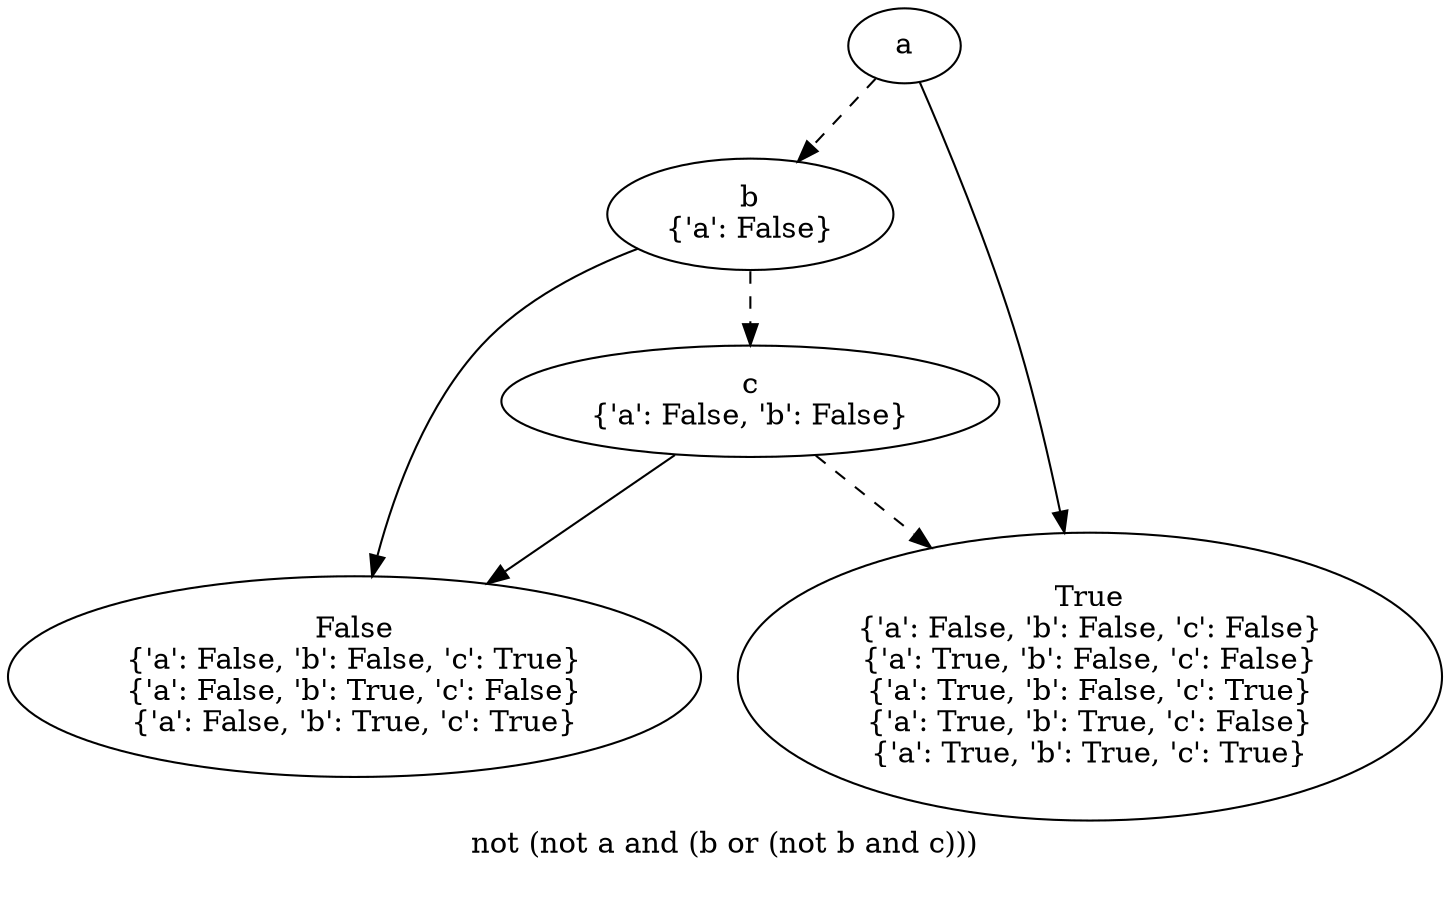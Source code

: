 digraph{
label="not (not a and (b or (not b and c)))\n\n"
2643642409664[label=a]2643642409712[label="b
{'a': False}"]
2643642409664 -> 2643642409712[style=dashed label="" fontcolor = gray]
2643642407456[label="c
{'a': False, 'b': False}"]
2643642409712 -> 2643642407456[style=dashed label="" fontcolor = gray]
2643642410000[label="True
{'a': False, 'b': False, 'c': False}
{'a': True, 'b': False, 'c': False}
{'a': True, 'b': False, 'c': True}
{'a': True, 'b': True, 'c': False}
{'a': True, 'b': True, 'c': True}"]
2643642407456 -> 2643642410000[style=dashed label="" fontcolor = gray]
2643642407504[label="False
{'a': False, 'b': False, 'c': True}
{'a': False, 'b': True, 'c': False}
{'a': False, 'b': True, 'c': True}"]
2643642407456 -> 2643642407504 [label="" fontcolor = gray]
2643642407504[label="False
{'a': False, 'b': False, 'c': True}
{'a': False, 'b': True, 'c': False}
{'a': False, 'b': True, 'c': True}"]
2643642409712 -> 2643642407504 [label="" fontcolor = gray]
2643642410000[label="True
{'a': False, 'b': False, 'c': False}
{'a': True, 'b': False, 'c': False}
{'a': True, 'b': False, 'c': True}
{'a': True, 'b': True, 'c': False}
{'a': True, 'b': True, 'c': True}"]
2643642409664 -> 2643642410000 [label="" fontcolor = gray]
}